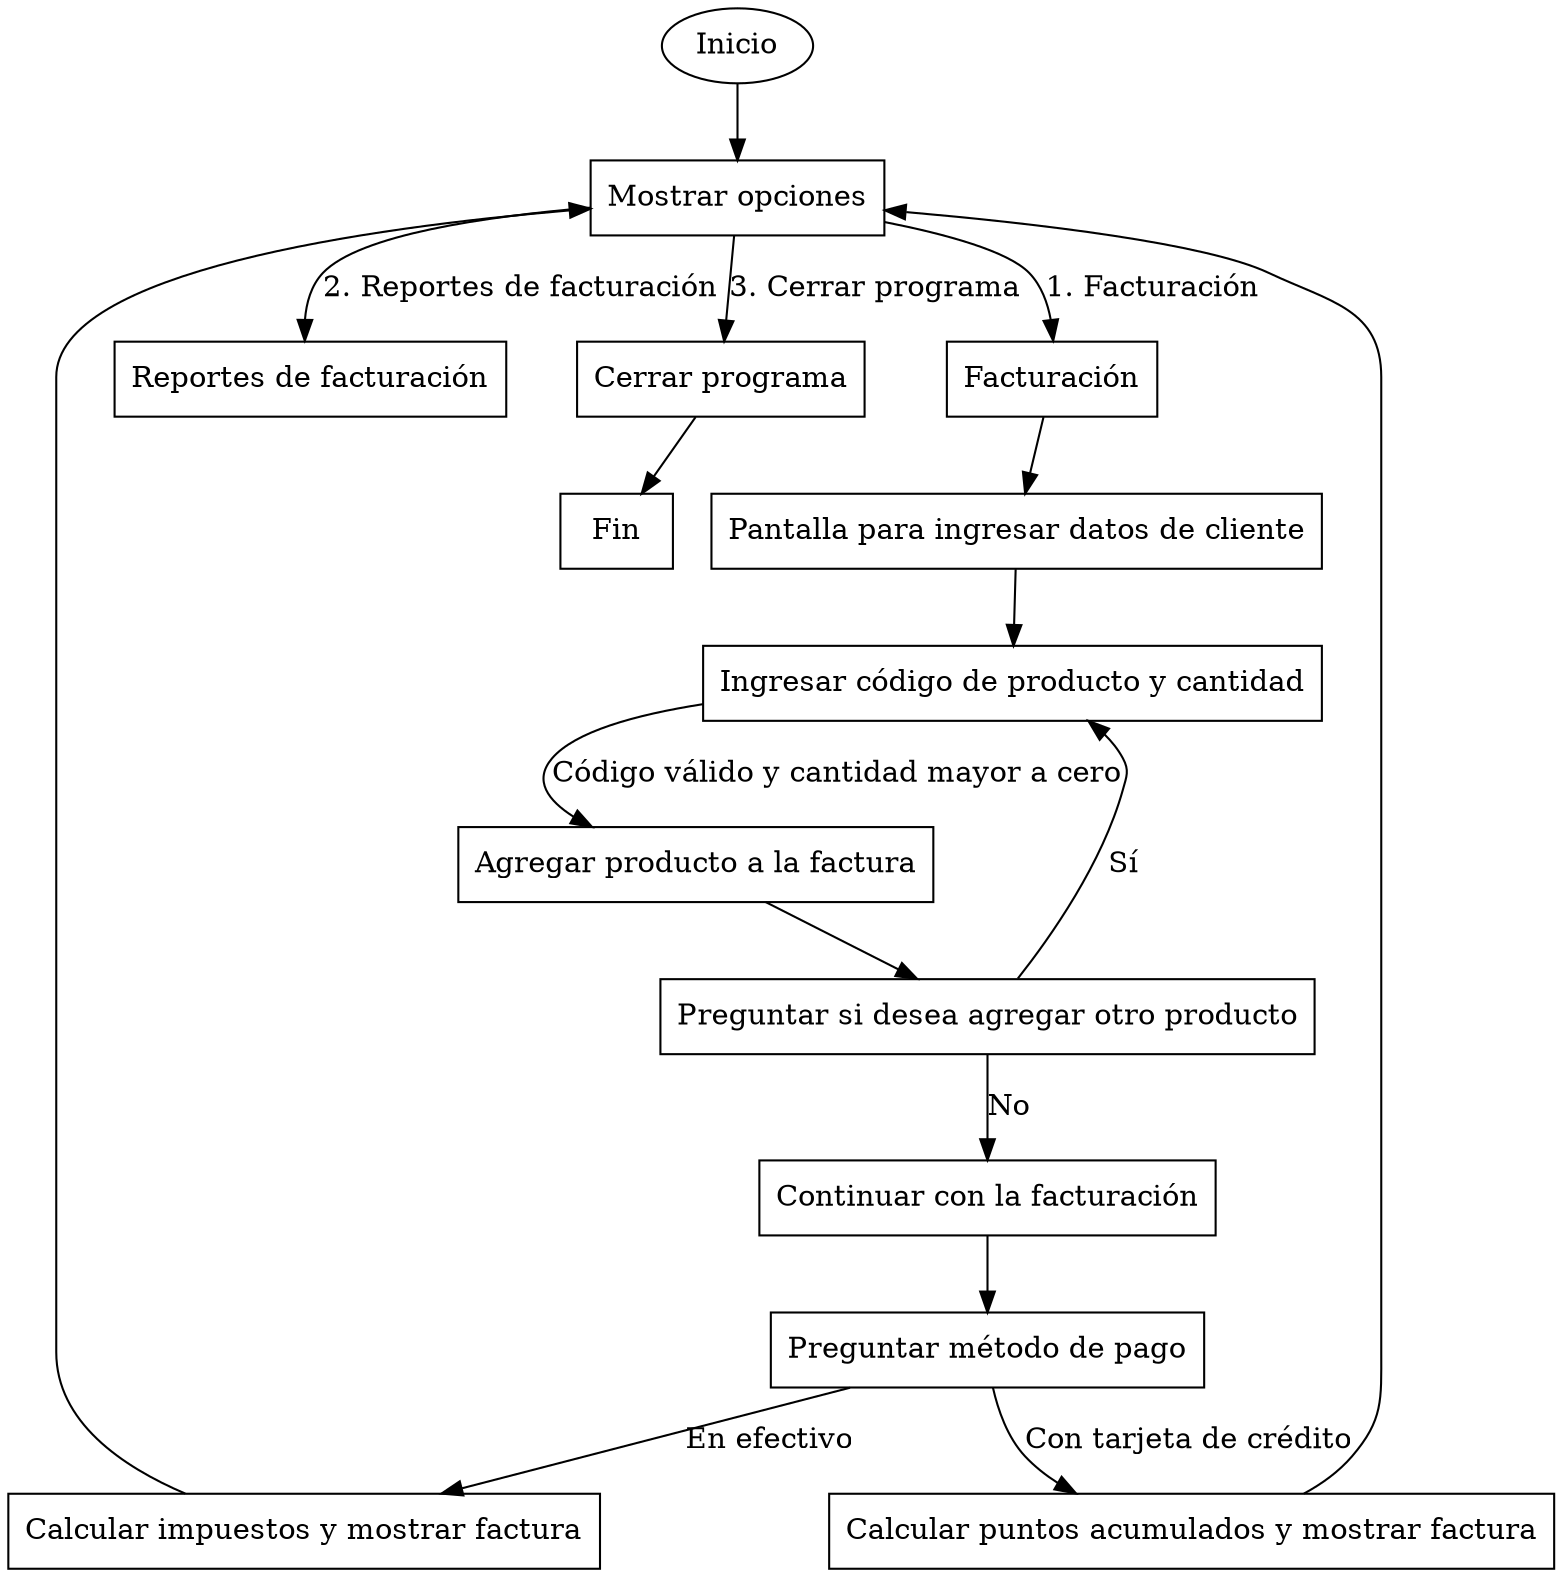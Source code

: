 digraph ProgramaFacturacion {
    node [shape=rectangle];
    Inicio [shape=oval];
    Inicio -> "Mostrar opciones";
    "Mostrar opciones" -> "Facturación" [label="1. Facturación"];
    "Mostrar opciones" -> "Reportes de facturación" [label="2. Reportes de facturación"];
    "Mostrar opciones" -> "Cerrar programa" [label="3. Cerrar programa"];
    "Facturación" -> "Pantalla para ingresar datos de cliente";
    "Pantalla para ingresar datos de cliente" -> "Ingresar código de producto y cantidad";
    "Ingresar código de producto y cantidad" -> "Agregar producto a la factura" [label="Código válido y cantidad mayor a cero"];
    "Agregar producto a la factura" -> "Preguntar si desea agregar otro producto";
    "Preguntar si desea agregar otro producto" -> "Ingresar código de producto y cantidad" [label="Sí"];
    "Preguntar si desea agregar otro producto" -> "Continuar con la facturación" [label="No"];
    "Continuar con la facturación" -> "Preguntar método de pago";
    "Preguntar método de pago" -> "Calcular impuestos y mostrar factura" [label="En efectivo"];
    "Preguntar método de pago" -> "Calcular puntos acumulados y mostrar factura" [label="Con tarjeta de crédito"];
    "Calcular impuestos y mostrar factura" -> "Mostrar opciones";
    "Calcular puntos acumulados y mostrar factura" -> "Mostrar opciones";
    "Cerrar programa" -> Fin [shape=oval];
}
